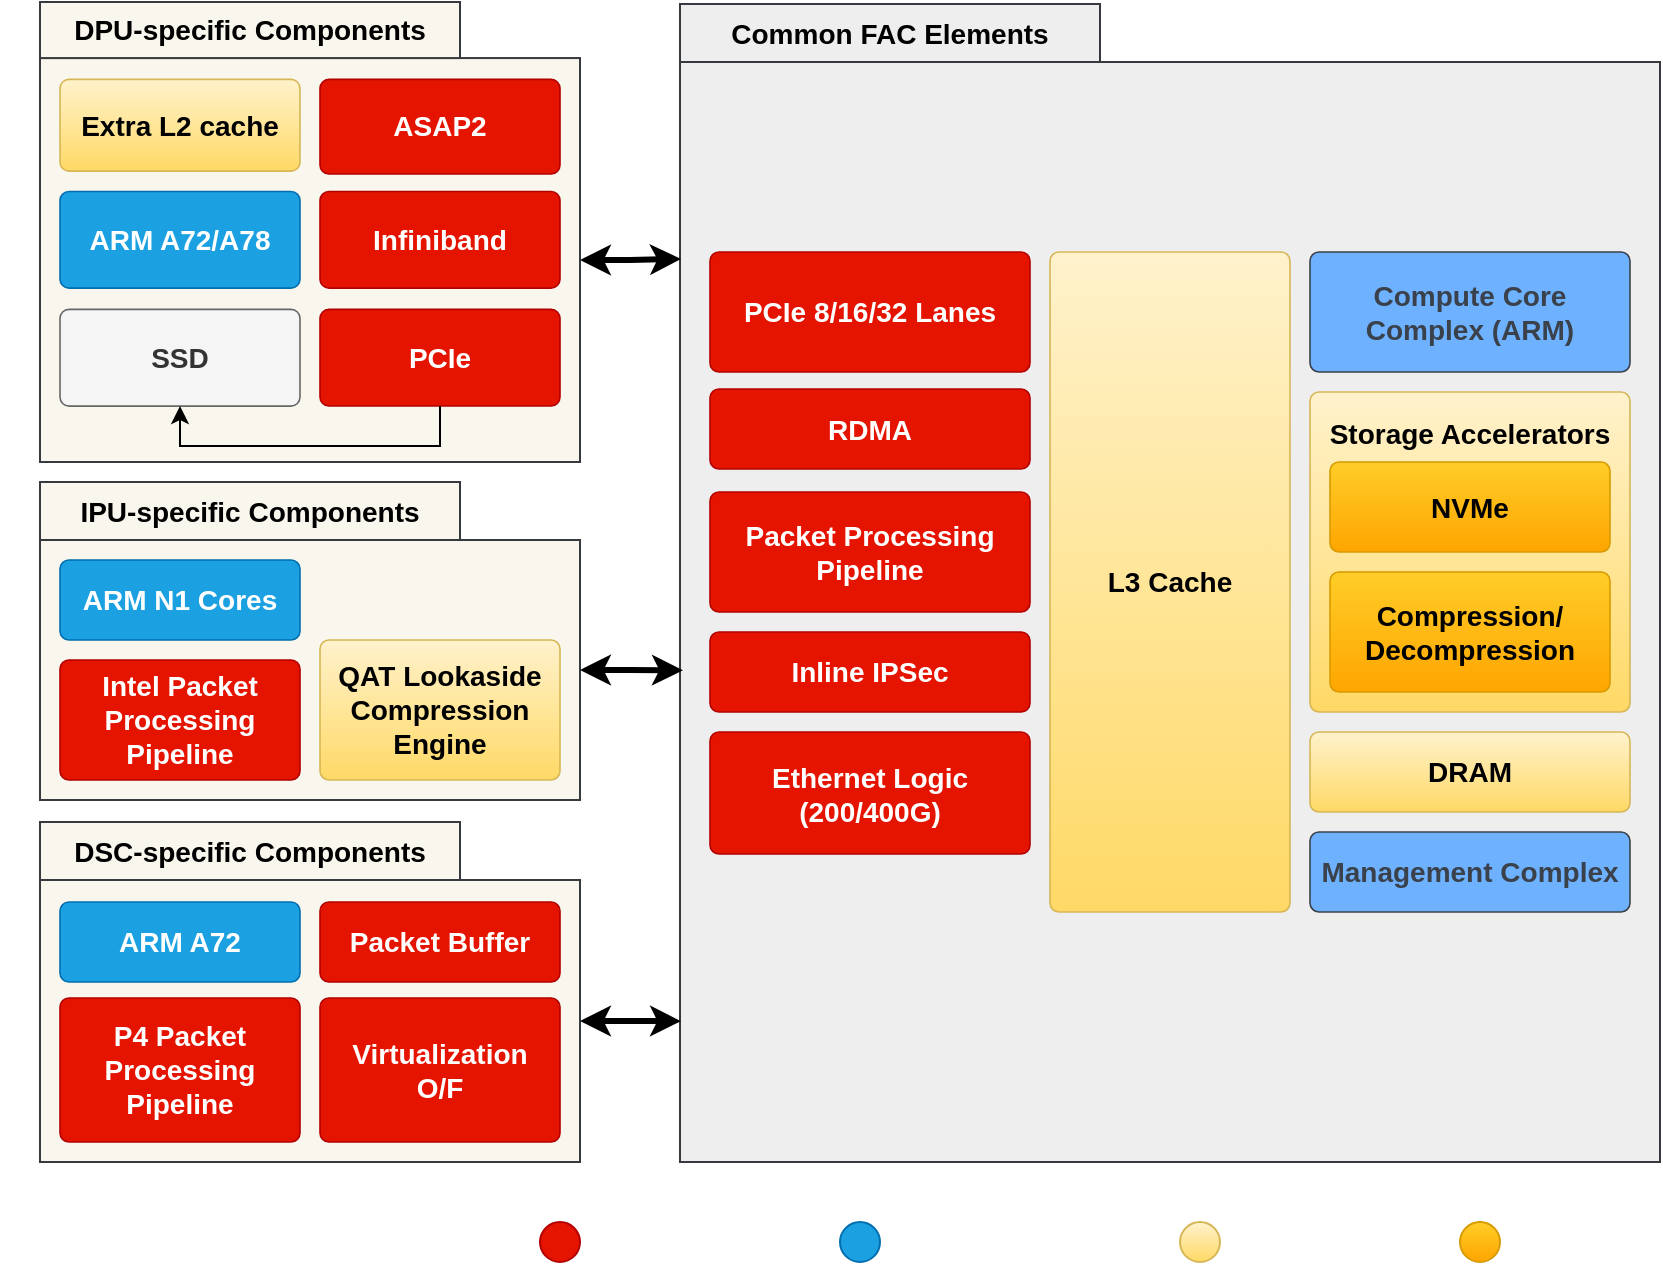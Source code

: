 <mxfile version="22.0.8" type="github">
  <diagram name="Page-1" id="tSjoD5A1ALSrvP468Q1h">
    <mxGraphModel dx="1593" dy="1736" grid="1" gridSize="10" guides="1" tooltips="1" connect="1" arrows="1" fold="1" page="1" pageScale="1" pageWidth="1100" pageHeight="850" math="0" shadow="0">
      <root>
        <mxCell id="0" />
        <mxCell id="1" parent="0" />
        <mxCell id="csc9wj0iA7UMhx0yyTbf-45" value="" style="ellipse;whiteSpace=wrap;html=1;aspect=fixed;fillColor=#e51400;fontColor=#ffffff;strokeColor=#B20000;" vertex="1" parent="1">
          <mxGeometry x="290" y="-190" width="20" height="20" as="geometry" />
        </mxCell>
        <mxCell id="csc9wj0iA7UMhx0yyTbf-46" value="" style="ellipse;whiteSpace=wrap;html=1;aspect=fixed;fillColor=#1ba1e2;fontColor=#ffffff;strokeColor=#006EAF;" vertex="1" parent="1">
          <mxGeometry x="440" y="-190" width="20" height="20" as="geometry" />
        </mxCell>
        <mxCell id="csc9wj0iA7UMhx0yyTbf-47" value="" style="ellipse;whiteSpace=wrap;html=1;aspect=fixed;fillColor=#fff2cc;gradientColor=#ffd966;strokeColor=#d6b656;" vertex="1" parent="1">
          <mxGeometry x="610" y="-190" width="20" height="20" as="geometry" />
        </mxCell>
        <mxCell id="csc9wj0iA7UMhx0yyTbf-48" value="" style="ellipse;whiteSpace=wrap;html=1;aspect=fixed;fillColor=#ffcd28;gradientColor=#ffa500;strokeColor=#d79b00;" vertex="1" parent="1">
          <mxGeometry x="750" y="-190" width="20" height="20" as="geometry" />
        </mxCell>
        <mxCell id="csc9wj0iA7UMhx0yyTbf-49" value="" style="group" vertex="1" connectable="0" parent="1">
          <mxGeometry x="20" y="-800" width="830" height="580" as="geometry" />
        </mxCell>
        <mxCell id="csc9wj0iA7UMhx0yyTbf-25" value="" style="group" vertex="1" connectable="0" parent="csc9wj0iA7UMhx0yyTbf-49">
          <mxGeometry x="20" y="410" width="270" height="170" as="geometry" />
        </mxCell>
        <mxCell id="csc9wj0iA7UMhx0yyTbf-24" value="" style="group" vertex="1" connectable="0" parent="csc9wj0iA7UMhx0yyTbf-25">
          <mxGeometry width="270" height="170" as="geometry" />
        </mxCell>
        <mxCell id="csc9wj0iA7UMhx0yyTbf-20" value="" style="rounded=0;whiteSpace=wrap;html=1;fillColor=#f9f7ed;strokeColor=#36393d;" vertex="1" parent="csc9wj0iA7UMhx0yyTbf-24">
          <mxGeometry y="29" width="270" height="141" as="geometry" />
        </mxCell>
        <mxCell id="csc9wj0iA7UMhx0yyTbf-21" value="&lt;font size=&quot;1&quot;&gt;&lt;b style=&quot;font-size: 14px;&quot;&gt;DSC-specific Components&lt;/b&gt;&lt;/font&gt;" style="rounded=0;whiteSpace=wrap;html=1;fillColor=#f9f7ed;strokeColor=#36393d;" vertex="1" parent="csc9wj0iA7UMhx0yyTbf-24">
          <mxGeometry width="210" height="29" as="geometry" />
        </mxCell>
        <mxCell id="YQJzYNuYnvinI-2aaGcH-29" value="ARM A72" style="html=1;overflow=block;blockSpacing=1;whiteSpace=wrap;fontSize=14;fontColor=#ffffff;spacing=3.8;strokeColor=#006EAF;strokeOpacity=100;fillOpacity=100;rounded=1;absoluteArcSize=1;arcSize=9;fillColor=#1ba1e2;strokeWidth=0.8;lucidId=Jk7KfsHu3ZHh;fontStyle=1" parent="csc9wj0iA7UMhx0yyTbf-25" vertex="1">
          <mxGeometry x="10" y="40" width="120" height="40" as="geometry" />
        </mxCell>
        <mxCell id="YQJzYNuYnvinI-2aaGcH-30" value="Packet Buffer" style="html=1;overflow=block;blockSpacing=1;whiteSpace=wrap;fontSize=14;fontColor=#ffffff;spacing=3.8;strokeColor=#B20000;strokeOpacity=100;fillOpacity=100;rounded=1;absoluteArcSize=1;arcSize=9;fillColor=#e51400;strokeWidth=0.8;lucidId=Uk7KYRQGzdn0;fontStyle=1" parent="csc9wj0iA7UMhx0yyTbf-25" vertex="1">
          <mxGeometry x="140" y="40" width="120" height="40" as="geometry" />
        </mxCell>
        <mxCell id="YQJzYNuYnvinI-2aaGcH-31" value="P4 Packet Processing Pipeline" style="html=1;overflow=block;blockSpacing=1;whiteSpace=wrap;fontSize=14;fontColor=#ffffff;spacing=3.8;strokeColor=#B20000;strokeOpacity=100;fillOpacity=100;rounded=1;absoluteArcSize=1;arcSize=9;fillColor=#e51400;strokeWidth=0.8;lucidId=dl7KcVr99zaX;fontStyle=1" parent="csc9wj0iA7UMhx0yyTbf-25" vertex="1">
          <mxGeometry x="10" y="88" width="120" height="72" as="geometry" />
        </mxCell>
        <mxCell id="YQJzYNuYnvinI-2aaGcH-32" value="Virtualization O/F" style="html=1;overflow=block;blockSpacing=1;whiteSpace=wrap;fontSize=14;fontColor=#ffffff;spacing=3.8;strokeColor=#B20000;strokeOpacity=100;fillOpacity=100;rounded=1;absoluteArcSize=1;arcSize=9;fillColor=#e51400;strokeWidth=0.8;lucidId=Al7Kq7aU~b79;fontStyle=1" parent="csc9wj0iA7UMhx0yyTbf-25" vertex="1">
          <mxGeometry x="140" y="88" width="120" height="72" as="geometry" />
        </mxCell>
        <mxCell id="csc9wj0iA7UMhx0yyTbf-32" value="" style="group" vertex="1" connectable="0" parent="csc9wj0iA7UMhx0yyTbf-49">
          <mxGeometry x="20" y="240" width="270" height="159" as="geometry" />
        </mxCell>
        <mxCell id="csc9wj0iA7UMhx0yyTbf-16" value="" style="group" vertex="1" connectable="0" parent="csc9wj0iA7UMhx0yyTbf-32">
          <mxGeometry width="270" height="159" as="geometry" />
        </mxCell>
        <mxCell id="csc9wj0iA7UMhx0yyTbf-13" value="" style="rounded=0;whiteSpace=wrap;html=1;fillColor=#f9f7ed;strokeColor=#36393d;" vertex="1" parent="csc9wj0iA7UMhx0yyTbf-16">
          <mxGeometry y="29" width="270" height="130" as="geometry" />
        </mxCell>
        <mxCell id="csc9wj0iA7UMhx0yyTbf-14" value="&lt;font size=&quot;1&quot;&gt;&lt;b style=&quot;font-size: 14px;&quot;&gt;IPU-specific Components&lt;/b&gt;&lt;/font&gt;" style="rounded=0;whiteSpace=wrap;html=1;fillColor=#f9f7ed;strokeColor=#36393d;" vertex="1" parent="csc9wj0iA7UMhx0yyTbf-16">
          <mxGeometry width="210" height="29" as="geometry" />
        </mxCell>
        <mxCell id="YQJzYNuYnvinI-2aaGcH-26" value="Intel Packet Processing Pipeline" style="html=1;overflow=block;blockSpacing=1;whiteSpace=wrap;fontSize=14;fontColor=#ffffff;spacing=3.8;strokeColor=#B20000;strokeOpacity=100;fillOpacity=100;rounded=1;absoluteArcSize=1;arcSize=9;fillColor=#e51400;strokeWidth=0.8;lucidId=qj7K5_eP9HW0;fontStyle=1" parent="csc9wj0iA7UMhx0yyTbf-32" vertex="1">
          <mxGeometry x="10" y="89" width="120" height="60" as="geometry" />
        </mxCell>
        <mxCell id="YQJzYNuYnvinI-2aaGcH-24" value="ARM N1 Cores" style="html=1;overflow=block;blockSpacing=1;whiteSpace=wrap;fontSize=14;spacing=3.8;strokeColor=#006EAF;strokeOpacity=100;fillOpacity=100;rounded=1;absoluteArcSize=1;arcSize=9;fillColor=#1ba1e2;strokeWidth=0.8;lucidId=Si7K8_.rMDjy;fontStyle=1;fontColor=#ffffff;" parent="csc9wj0iA7UMhx0yyTbf-32" vertex="1">
          <mxGeometry x="10" y="39" width="120" height="40" as="geometry" />
        </mxCell>
        <mxCell id="YQJzYNuYnvinI-2aaGcH-25" value="QAT Lookaside Compression&#xa;Engine" style="html=1;overflow=block;blockSpacing=1;whiteSpace=wrap;fontSize=14;spacing=3.8;strokeColor=#d6b656;strokeOpacity=100;fillOpacity=100;rounded=1;absoluteArcSize=1;arcSize=9;fillColor=#fff2cc;strokeWidth=0.8;lucidId=3i7Kj4LM_MjJ;fontStyle=1;gradientColor=#ffd966;" parent="csc9wj0iA7UMhx0yyTbf-32" vertex="1">
          <mxGeometry x="140" y="79" width="120" height="70" as="geometry" />
        </mxCell>
        <mxCell id="csc9wj0iA7UMhx0yyTbf-10" value="" style="group" vertex="1" connectable="0" parent="csc9wj0iA7UMhx0yyTbf-49">
          <mxGeometry y="90" width="280" height="290" as="geometry" />
        </mxCell>
        <mxCell id="csc9wj0iA7UMhx0yyTbf-38" value="" style="group" vertex="1" connectable="0" parent="csc9wj0iA7UMhx0yyTbf-10">
          <mxGeometry x="20" y="-61.97" width="270" height="201.97" as="geometry" />
        </mxCell>
        <mxCell id="csc9wj0iA7UMhx0yyTbf-1" value="" style="rounded=0;whiteSpace=wrap;html=1;fillColor=#f9f7ed;strokeColor=#36393d;" vertex="1" parent="csc9wj0iA7UMhx0yyTbf-38">
          <mxGeometry width="270" height="201.97" as="geometry" />
        </mxCell>
        <mxCell id="YQJzYNuYnvinI-2aaGcH-15" value="&lt;font style=&quot;font-size: 14px;&quot;&gt;&lt;b&gt;Extra L2 cache&lt;/b&gt;&lt;/font&gt;" style="html=1;overflow=block;blockSpacing=1;whiteSpace=wrap;fontSize=16.7;spacing=3.8;strokeColor=#d6b656;strokeOpacity=100;fillOpacity=100;rounded=1;absoluteArcSize=1;arcSize=9;fillColor=#fff2cc;strokeWidth=0.8;lucidId=Pf7KRGZFpsQQ;gradientColor=#ffd966;" parent="csc9wj0iA7UMhx0yyTbf-38" vertex="1">
          <mxGeometry x="10" y="10.637" width="120" height="45.917" as="geometry" />
        </mxCell>
        <mxCell id="YQJzYNuYnvinI-2aaGcH-16" value="&lt;font style=&quot;font-size: 14px;&quot;&gt;&lt;b&gt;Infiniband&lt;/b&gt;&lt;/font&gt;" style="html=1;overflow=block;blockSpacing=1;whiteSpace=wrap;fontSize=16.7;fontColor=#ffffff;spacing=3.8;strokeColor=#B20000;strokeOpacity=100;fillOpacity=100;rounded=1;absoluteArcSize=1;arcSize=9;fillColor=#e51400;strokeWidth=0.8;lucidId=4f7KCMOoXnRB;" parent="csc9wj0iA7UMhx0yyTbf-38" vertex="1">
          <mxGeometry x="140" y="66.703" width="120" height="48.333" as="geometry" />
        </mxCell>
        <mxCell id="YQJzYNuYnvinI-2aaGcH-17" value="&lt;font style=&quot;font-size: 14px;&quot;&gt;&lt;b&gt;PCIe&lt;/b&gt;&lt;/font&gt;" style="html=1;overflow=block;blockSpacing=1;whiteSpace=wrap;fontSize=16.7;fontColor=#ffffff;spacing=3.8;strokeColor=#B20000;strokeOpacity=100;fillOpacity=100;rounded=1;absoluteArcSize=1;arcSize=9;fillColor=#e51400;strokeWidth=0.8;lucidId=Kg7K8J8wvwgD;" parent="csc9wj0iA7UMhx0yyTbf-38" vertex="1">
          <mxGeometry x="140" y="125.67" width="120" height="48.333" as="geometry" />
        </mxCell>
        <mxCell id="YQJzYNuYnvinI-2aaGcH-20" value="&lt;font style=&quot;font-size: 14px;&quot;&gt;&lt;b&gt;ARM A72/A78&lt;/b&gt;&lt;/font&gt;" style="html=1;overflow=block;blockSpacing=1;whiteSpace=wrap;fontSize=16.7;fontColor=#ffffff;spacing=3.8;strokeColor=#006EAF;strokeOpacity=100;fillOpacity=100;rounded=1;absoluteArcSize=1;arcSize=9;fillColor=#1ba1e2;strokeWidth=0.8;lucidId=sh7KJBoUY7kG;" parent="csc9wj0iA7UMhx0yyTbf-38" vertex="1">
          <mxGeometry x="10" y="66.703" width="120" height="48.333" as="geometry" />
        </mxCell>
        <mxCell id="YQJzYNuYnvinI-2aaGcH-21" value="&lt;b&gt;&lt;font style=&quot;font-size: 14px;&quot;&gt;ASAP2&lt;/font&gt;&lt;/b&gt;" style="html=1;overflow=block;blockSpacing=1;whiteSpace=wrap;fontSize=16.7;fontColor=#ffffff;spacing=3.8;strokeColor=#B20000;strokeOpacity=100;fillOpacity=100;rounded=1;absoluteArcSize=1;arcSize=9;fillColor=#e51400;strokeWidth=0.8;lucidId=Mh7KUEA48Xec;" parent="csc9wj0iA7UMhx0yyTbf-38" vertex="1">
          <mxGeometry x="140" y="10.637" width="120" height="47.367" as="geometry" />
        </mxCell>
        <mxCell id="csc9wj0iA7UMhx0yyTbf-3" value="&lt;font size=&quot;1&quot;&gt;&lt;b style=&quot;font-size: 14px;&quot;&gt;DPU-specific Components&lt;/b&gt;&lt;/font&gt;" style="rounded=0;whiteSpace=wrap;html=1;fillColor=#f9f7ed;strokeColor=#36393d;" vertex="1" parent="csc9wj0iA7UMhx0yyTbf-10">
          <mxGeometry x="20" y="-90" width="210" height="28.033" as="geometry" />
        </mxCell>
        <mxCell id="YQJzYNuYnvinI-2aaGcH-18" value="&lt;b&gt;&lt;font style=&quot;font-size: 14px;&quot;&gt;SSD&lt;/font&gt;&lt;/b&gt;" style="html=1;overflow=block;blockSpacing=1;whiteSpace=wrap;fontSize=16.7;fontColor=#333333;spacing=3.8;strokeColor=#666666;strokeOpacity=100;fillOpacity=100;rounded=1;absoluteArcSize=1;arcSize=9;fillColor=#f5f5f5;strokeWidth=0.8;lucidId=0g7Kli-aKjTc;" parent="csc9wj0iA7UMhx0yyTbf-10" vertex="1">
          <mxGeometry x="30" y="63.703" width="120" height="48.333" as="geometry" />
        </mxCell>
        <mxCell id="csc9wj0iA7UMhx0yyTbf-37" style="edgeStyle=orthogonalEdgeStyle;rounded=0;orthogonalLoop=1;jettySize=auto;html=1;exitX=0.5;exitY=1;exitDx=0;exitDy=0;entryX=0.5;entryY=1;entryDx=0;entryDy=0;" edge="1" parent="csc9wj0iA7UMhx0yyTbf-10" source="YQJzYNuYnvinI-2aaGcH-17" target="YQJzYNuYnvinI-2aaGcH-18">
          <mxGeometry relative="1" as="geometry" />
        </mxCell>
        <mxCell id="csc9wj0iA7UMhx0yyTbf-34" value="" style="group" vertex="1" connectable="0" parent="csc9wj0iA7UMhx0yyTbf-49">
          <mxGeometry x="340" width="490" height="580" as="geometry" />
        </mxCell>
        <mxCell id="csc9wj0iA7UMhx0yyTbf-29" value="" style="group" vertex="1" connectable="0" parent="csc9wj0iA7UMhx0yyTbf-34">
          <mxGeometry width="490" height="580" as="geometry" />
        </mxCell>
        <mxCell id="csc9wj0iA7UMhx0yyTbf-31" value="&lt;font size=&quot;1&quot;&gt;&lt;b style=&quot;font-size: 14px;&quot;&gt;Common FAC Elements&lt;br&gt;&lt;/b&gt;&lt;/font&gt;" style="rounded=0;whiteSpace=wrap;html=1;fillColor=#eeeeee;strokeColor=#36393d;" vertex="1" parent="csc9wj0iA7UMhx0yyTbf-29">
          <mxGeometry y="1" width="210" height="29" as="geometry" />
        </mxCell>
        <mxCell id="csc9wj0iA7UMhx0yyTbf-30" value="" style="rounded=0;whiteSpace=wrap;html=1;fillColor=#eeeeee;strokeColor=#36393d;" vertex="1" parent="csc9wj0iA7UMhx0yyTbf-29">
          <mxGeometry y="30" width="490" height="550" as="geometry" />
        </mxCell>
        <mxCell id="csc9wj0iA7UMhx0yyTbf-27" value="" style="group" vertex="1" connectable="0" parent="csc9wj0iA7UMhx0yyTbf-29">
          <mxGeometry x="15" y="125" width="160" height="301" as="geometry" />
        </mxCell>
        <mxCell id="YQJzYNuYnvinI-2aaGcH-2" value="PCIe 8/16/32 Lanes" style="html=1;overflow=block;blockSpacing=1;whiteSpace=wrap;fontSize=14;fontColor=#ffffff;spacing=3.8;strokeColor=#B20000;strokeOpacity=100;fillOpacity=100;rounded=1;absoluteArcSize=1;arcSize=9;fillColor=#e51400;strokeWidth=0.8;lucidId=1~6K_v-VPYom;fontStyle=1" parent="csc9wj0iA7UMhx0yyTbf-27" vertex="1">
          <mxGeometry width="160" height="60" as="geometry" />
        </mxCell>
        <mxCell id="YQJzYNuYnvinI-2aaGcH-3" value="RDMA" style="html=1;overflow=block;blockSpacing=1;whiteSpace=wrap;fontSize=14;fontColor=#ffffff;spacing=3.8;strokeColor=#B20000;strokeOpacity=100;fillOpacity=100;rounded=1;absoluteArcSize=1;arcSize=9;fillColor=#e51400;strokeWidth=0.8;lucidId=~~6K7ca9YZYn;fontStyle=1" parent="csc9wj0iA7UMhx0yyTbf-27" vertex="1">
          <mxGeometry y="68.5" width="160" height="40" as="geometry" />
        </mxCell>
        <mxCell id="YQJzYNuYnvinI-2aaGcH-4" value="Packet Processing Pipeline" style="html=1;overflow=block;blockSpacing=1;whiteSpace=wrap;fontSize=14;fontColor=#ffffff;spacing=3.8;strokeColor=#B20000;strokeOpacity=100;fillOpacity=100;rounded=1;absoluteArcSize=1;arcSize=9;fillColor=#e51400;strokeWidth=0.8;lucidId=ca7KPe8sUfcH;fontStyle=1" parent="csc9wj0iA7UMhx0yyTbf-27" vertex="1">
          <mxGeometry y="120" width="160" height="60" as="geometry" />
        </mxCell>
        <mxCell id="YQJzYNuYnvinI-2aaGcH-5" value="Inline IPSec " style="html=1;overflow=block;blockSpacing=1;whiteSpace=wrap;fontSize=14;fontColor=#ffffff;spacing=3.8;strokeColor=#B20000;strokeOpacity=100;fillOpacity=100;rounded=1;absoluteArcSize=1;arcSize=9;fillColor=#e51400;strokeWidth=0.8;lucidId=fa7K2U30uZY5;fontStyle=1" parent="csc9wj0iA7UMhx0yyTbf-27" vertex="1">
          <mxGeometry y="190" width="160" height="40" as="geometry" />
        </mxCell>
        <mxCell id="YQJzYNuYnvinI-2aaGcH-6" value="&lt;div style=&quot;font-size: 14px;&quot;&gt;Ethernet Logic&lt;/div&gt;&lt;div style=&quot;font-size: 14px;&quot;&gt;(200/400G)&lt;/div&gt;" style="html=1;overflow=block;blockSpacing=1;whiteSpace=wrap;fontSize=14;fontColor=#ffffff;spacing=3.8;strokeColor=#B20000;strokeOpacity=100;fillOpacity=100;rounded=1;absoluteArcSize=1;arcSize=9;fillColor=#e51400;strokeWidth=0.8;lucidId=ja7KJcIPla4~;fontStyle=1" parent="csc9wj0iA7UMhx0yyTbf-27" vertex="1">
          <mxGeometry y="240" width="160" height="61" as="geometry" />
        </mxCell>
        <mxCell id="YQJzYNuYnvinI-2aaGcH-7" value="L3 Cache" style="html=1;overflow=block;blockSpacing=1;whiteSpace=wrap;fontSize=14;spacing=3.8;strokeColor=#d6b656;strokeOpacity=100;fillOpacity=100;rounded=1;absoluteArcSize=1;arcSize=9;fillColor=#fff2cc;strokeWidth=0.8;lucidId=ra7KsMhs7qSS;fontStyle=1;gradientColor=#ffd966;" parent="csc9wj0iA7UMhx0yyTbf-29" vertex="1">
          <mxGeometry x="185" y="125" width="120" height="330" as="geometry" />
        </mxCell>
        <mxCell id="YQJzYNuYnvinI-2aaGcH-8" value="Compute Core Complex (ARM)" style="html=1;overflow=block;blockSpacing=1;whiteSpace=wrap;fontSize=14;fontColor=#3a414a;spacing=3.8;strokeColor=#3a414a;strokeOpacity=100;fillOpacity=100;rounded=1;absoluteArcSize=1;arcSize=9;fillColor=#6db1ff;strokeWidth=0.8;lucidId=Ca7KuzQSQbgJ;fontStyle=1" parent="csc9wj0iA7UMhx0yyTbf-29" vertex="1">
          <mxGeometry x="315" y="125" width="160" height="60" as="geometry" />
        </mxCell>
        <mxCell id="YQJzYNuYnvinI-2aaGcH-9" value="&lt;div&gt;Storage Accelerators&lt;/div&gt;&lt;div&gt;&lt;br&gt;&lt;/div&gt;&lt;div&gt;&lt;br&gt;&lt;/div&gt;&lt;br&gt;&lt;br&gt;&lt;br&gt;&lt;div&gt;&lt;br&gt;&lt;/div&gt;&lt;div&gt;&lt;br&gt;&lt;/div&gt;" style="html=1;overflow=block;blockSpacing=1;whiteSpace=wrap;fontSize=14;spacing=3.8;strokeColor=#d6b656;strokeOpacity=100;fillOpacity=100;rounded=1;absoluteArcSize=1;arcSize=9;fillColor=#fff2cc;strokeWidth=0.8;lucidId=Ka7Ksj5y~ITB;fontStyle=1;gradientColor=#ffd966;" parent="csc9wj0iA7UMhx0yyTbf-29" vertex="1">
          <mxGeometry x="315" y="195" width="160" height="160" as="geometry" />
        </mxCell>
        <mxCell id="YQJzYNuYnvinI-2aaGcH-10" value="NVMe" style="html=1;overflow=block;blockSpacing=1;whiteSpace=wrap;fontSize=14;spacing=3.8;strokeColor=#d79b00;strokeOpacity=100;fillOpacity=100;rounded=1;absoluteArcSize=1;arcSize=9;fillColor=#ffcd28;strokeWidth=0.8;lucidId=Ua7KMCPptFoE;fontStyle=1;gradientColor=#ffa500;" parent="csc9wj0iA7UMhx0yyTbf-29" vertex="1">
          <mxGeometry x="325" y="230" width="140" height="45" as="geometry" />
        </mxCell>
        <mxCell id="YQJzYNuYnvinI-2aaGcH-11" value="Compression/&#xa;Decompression" style="html=1;overflow=block;blockSpacing=1;whiteSpace=wrap;fontSize=14;spacing=3.8;strokeColor=#d79b00;strokeOpacity=100;fillOpacity=100;rounded=1;absoluteArcSize=1;arcSize=9;fillColor=#ffcd28;strokeWidth=0.8;lucidId=pb7KfrjJ54s0;fontStyle=1;gradientColor=#ffa500;" parent="csc9wj0iA7UMhx0yyTbf-29" vertex="1">
          <mxGeometry x="325" y="285" width="140" height="60" as="geometry" />
        </mxCell>
        <mxCell id="YQJzYNuYnvinI-2aaGcH-12" value="DRAM" style="html=1;overflow=block;blockSpacing=1;whiteSpace=wrap;fontSize=14;spacing=3.8;strokeColor=#d6b656;strokeOpacity=100;fillOpacity=100;rounded=1;absoluteArcSize=1;arcSize=9;fillColor=#fff2cc;strokeWidth=0.8;lucidId=ub7KovHv9te5;fontStyle=1;gradientColor=#ffd966;" parent="csc9wj0iA7UMhx0yyTbf-29" vertex="1">
          <mxGeometry x="315" y="365" width="160" height="40" as="geometry" />
        </mxCell>
        <mxCell id="YQJzYNuYnvinI-2aaGcH-13" value="Management Complex" style="html=1;overflow=block;blockSpacing=1;whiteSpace=wrap;fontSize=14;fontColor=#3a414a;spacing=3.8;strokeColor=#3a414a;strokeOpacity=100;fillOpacity=100;rounded=1;absoluteArcSize=1;arcSize=9;fillColor=#6db1ff;strokeWidth=0.8;lucidId=Fb7Kvabg3F.T;fontStyle=1" parent="csc9wj0iA7UMhx0yyTbf-29" vertex="1">
          <mxGeometry x="315" y="415" width="160" height="40" as="geometry" />
        </mxCell>
        <mxCell id="csc9wj0iA7UMhx0yyTbf-42" style="edgeStyle=orthogonalEdgeStyle;rounded=0;orthogonalLoop=1;jettySize=auto;html=1;entryX=0.001;entryY=0.179;entryDx=0;entryDy=0;entryPerimeter=0;strokeWidth=3;startArrow=classic;startFill=1;endArrow=classic;endFill=1;" edge="1" parent="csc9wj0iA7UMhx0yyTbf-49" source="csc9wj0iA7UMhx0yyTbf-1" target="csc9wj0iA7UMhx0yyTbf-30">
          <mxGeometry relative="1" as="geometry" />
        </mxCell>
        <mxCell id="csc9wj0iA7UMhx0yyTbf-43" style="edgeStyle=orthogonalEdgeStyle;rounded=0;orthogonalLoop=1;jettySize=auto;html=1;exitX=1;exitY=0.5;exitDx=0;exitDy=0;entryX=0.003;entryY=0.553;entryDx=0;entryDy=0;entryPerimeter=0;endArrow=classic;endFill=1;startArrow=classic;startFill=1;strokeWidth=3;" edge="1" parent="csc9wj0iA7UMhx0yyTbf-49" source="csc9wj0iA7UMhx0yyTbf-13" target="csc9wj0iA7UMhx0yyTbf-30">
          <mxGeometry relative="1" as="geometry" />
        </mxCell>
        <mxCell id="csc9wj0iA7UMhx0yyTbf-44" style="edgeStyle=orthogonalEdgeStyle;rounded=0;orthogonalLoop=1;jettySize=auto;html=1;exitX=1;exitY=0.5;exitDx=0;exitDy=0;entryX=0.001;entryY=0.872;entryDx=0;entryDy=0;entryPerimeter=0;endArrow=classic;endFill=1;startArrow=classic;startFill=1;strokeWidth=3;" edge="1" parent="csc9wj0iA7UMhx0yyTbf-49" source="csc9wj0iA7UMhx0yyTbf-20" target="csc9wj0iA7UMhx0yyTbf-30">
          <mxGeometry relative="1" as="geometry">
            <Array as="points">
              <mxPoint x="320" y="510" />
              <mxPoint x="320" y="510" />
            </Array>
          </mxGeometry>
        </mxCell>
      </root>
    </mxGraphModel>
  </diagram>
</mxfile>
